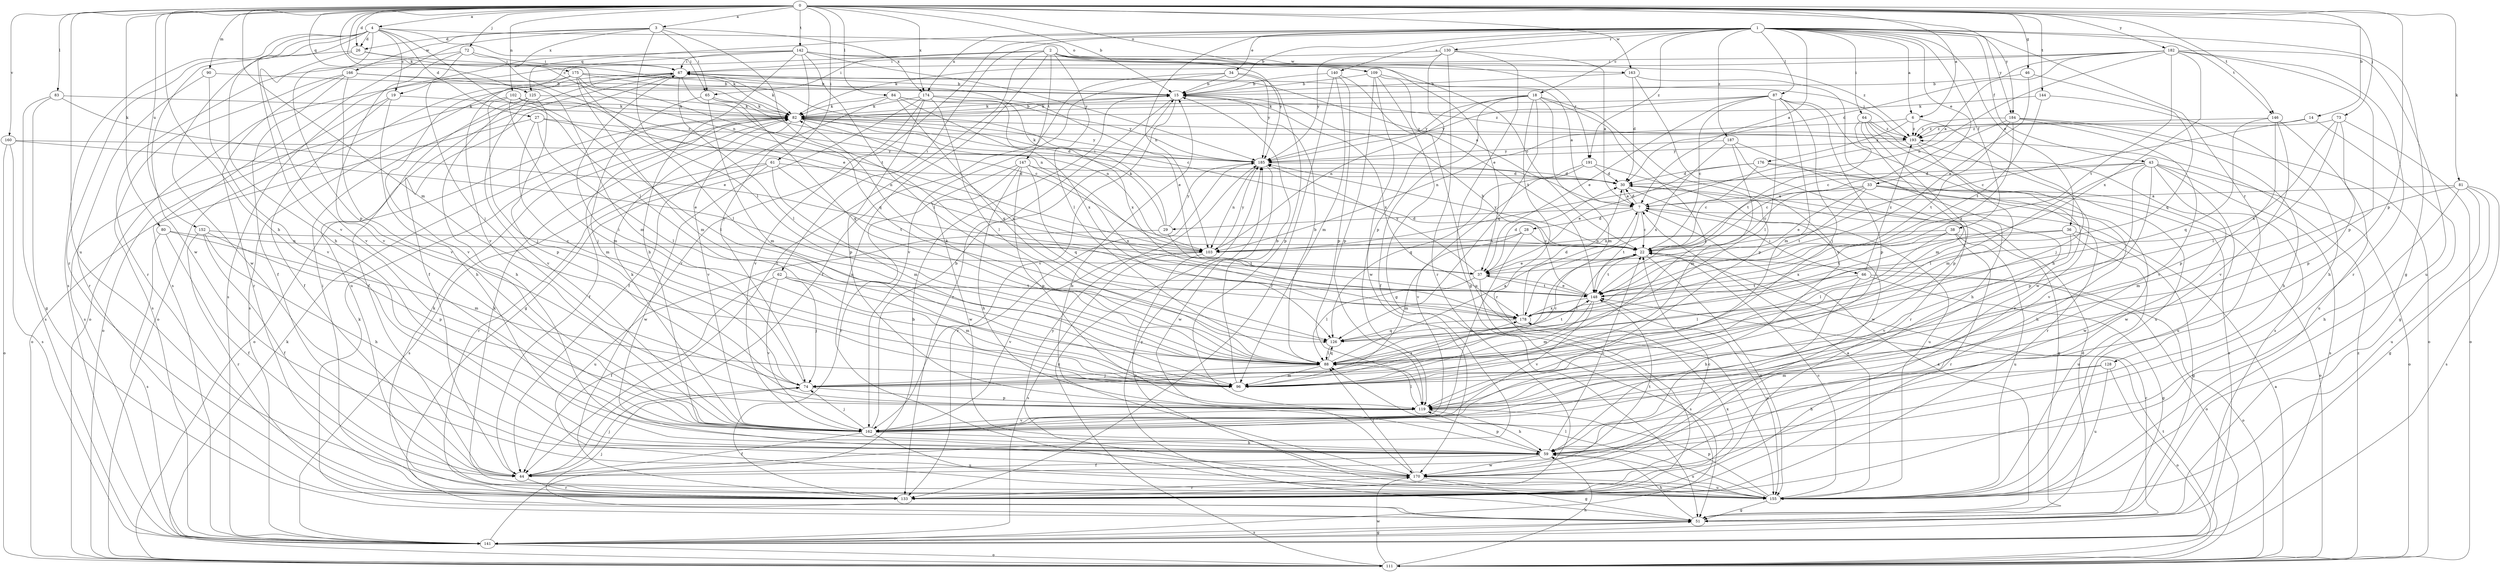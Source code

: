 strict digraph  {
0;
1;
2;
3;
4;
6;
7;
14;
15;
18;
19;
22;
26;
27;
28;
29;
30;
33;
34;
36;
37;
38;
43;
44;
46;
51;
59;
61;
62;
64;
65;
66;
67;
72;
73;
74;
80;
81;
82;
83;
84;
87;
88;
90;
96;
102;
103;
109;
111;
119;
125;
126;
128;
130;
133;
140;
141;
142;
144;
146;
147;
148;
152;
155;
160;
162;
163;
166;
170;
174;
175;
176;
178;
182;
184;
185;
187;
191;
193;
0 -> 3  [label=a];
0 -> 4  [label=a];
0 -> 6  [label=a];
0 -> 14  [label=b];
0 -> 15  [label=b];
0 -> 26  [label=d];
0 -> 46  [label=g];
0 -> 59  [label=h];
0 -> 61  [label=i];
0 -> 72  [label=j];
0 -> 73  [label=j];
0 -> 80  [label=k];
0 -> 81  [label=k];
0 -> 82  [label=k];
0 -> 83  [label=l];
0 -> 84  [label=l];
0 -> 90  [label=m];
0 -> 96  [label=m];
0 -> 102  [label=n];
0 -> 103  [label=n];
0 -> 109  [label=o];
0 -> 119  [label=p];
0 -> 125  [label=q];
0 -> 142  [label=t];
0 -> 144  [label=t];
0 -> 146  [label=t];
0 -> 152  [label=u];
0 -> 155  [label=u];
0 -> 160  [label=v];
0 -> 163  [label=w];
0 -> 174  [label=x];
0 -> 182  [label=y];
0 -> 184  [label=y];
1 -> 6  [label=a];
1 -> 7  [label=a];
1 -> 15  [label=b];
1 -> 18  [label=c];
1 -> 33  [label=e];
1 -> 34  [label=e];
1 -> 36  [label=e];
1 -> 38  [label=f];
1 -> 43  [label=f];
1 -> 51  [label=g];
1 -> 62  [label=i];
1 -> 64  [label=i];
1 -> 87  [label=l];
1 -> 103  [label=n];
1 -> 125  [label=q];
1 -> 128  [label=r];
1 -> 130  [label=r];
1 -> 133  [label=r];
1 -> 140  [label=s];
1 -> 146  [label=t];
1 -> 174  [label=x];
1 -> 184  [label=y];
1 -> 187  [label=z];
1 -> 191  [label=z];
2 -> 19  [label=c];
2 -> 37  [label=e];
2 -> 44  [label=f];
2 -> 65  [label=i];
2 -> 88  [label=l];
2 -> 147  [label=t];
2 -> 155  [label=u];
2 -> 163  [label=w];
2 -> 185  [label=y];
2 -> 191  [label=z];
3 -> 26  [label=d];
3 -> 65  [label=i];
3 -> 88  [label=l];
3 -> 141  [label=s];
3 -> 148  [label=t];
3 -> 166  [label=w];
3 -> 174  [label=x];
3 -> 175  [label=x];
4 -> 19  [label=c];
4 -> 26  [label=d];
4 -> 27  [label=d];
4 -> 59  [label=h];
4 -> 65  [label=i];
4 -> 88  [label=l];
4 -> 109  [label=o];
4 -> 119  [label=p];
4 -> 133  [label=r];
4 -> 141  [label=s];
4 -> 162  [label=v];
4 -> 170  [label=w];
6 -> 74  [label=j];
6 -> 103  [label=n];
6 -> 176  [label=x];
6 -> 193  [label=z];
7 -> 22  [label=c];
7 -> 28  [label=d];
7 -> 29  [label=d];
7 -> 30  [label=d];
7 -> 66  [label=i];
7 -> 148  [label=t];
14 -> 22  [label=c];
14 -> 51  [label=g];
14 -> 193  [label=z];
15 -> 82  [label=k];
15 -> 133  [label=r];
15 -> 162  [label=v];
15 -> 178  [label=x];
18 -> 44  [label=f];
18 -> 74  [label=j];
18 -> 82  [label=k];
18 -> 96  [label=m];
18 -> 103  [label=n];
18 -> 119  [label=p];
18 -> 126  [label=q];
18 -> 133  [label=r];
18 -> 185  [label=y];
19 -> 44  [label=f];
19 -> 59  [label=h];
19 -> 82  [label=k];
19 -> 111  [label=o];
22 -> 37  [label=e];
22 -> 88  [label=l];
22 -> 111  [label=o];
22 -> 148  [label=t];
22 -> 155  [label=u];
22 -> 185  [label=y];
26 -> 67  [label=i];
26 -> 82  [label=k];
26 -> 162  [label=v];
26 -> 170  [label=w];
27 -> 88  [label=l];
27 -> 96  [label=m];
27 -> 103  [label=n];
27 -> 111  [label=o];
27 -> 193  [label=z];
28 -> 22  [label=c];
28 -> 96  [label=m];
28 -> 103  [label=n];
28 -> 162  [label=v];
29 -> 67  [label=i];
29 -> 82  [label=k];
29 -> 148  [label=t];
29 -> 155  [label=u];
29 -> 185  [label=y];
30 -> 7  [label=a];
30 -> 51  [label=g];
30 -> 155  [label=u];
33 -> 7  [label=a];
33 -> 22  [label=c];
33 -> 37  [label=e];
33 -> 59  [label=h];
33 -> 111  [label=o];
33 -> 148  [label=t];
33 -> 170  [label=w];
34 -> 15  [label=b];
34 -> 44  [label=f];
34 -> 119  [label=p];
34 -> 162  [label=v];
34 -> 185  [label=y];
36 -> 51  [label=g];
36 -> 103  [label=n];
36 -> 148  [label=t];
36 -> 155  [label=u];
36 -> 162  [label=v];
37 -> 30  [label=d];
37 -> 88  [label=l];
37 -> 141  [label=s];
37 -> 148  [label=t];
37 -> 185  [label=y];
38 -> 88  [label=l];
38 -> 103  [label=n];
38 -> 133  [label=r];
38 -> 155  [label=u];
38 -> 178  [label=x];
43 -> 22  [label=c];
43 -> 30  [label=d];
43 -> 88  [label=l];
43 -> 111  [label=o];
43 -> 119  [label=p];
43 -> 141  [label=s];
43 -> 155  [label=u];
43 -> 162  [label=v];
43 -> 170  [label=w];
44 -> 22  [label=c];
44 -> 74  [label=j];
44 -> 133  [label=r];
46 -> 15  [label=b];
46 -> 37  [label=e];
46 -> 126  [label=q];
51 -> 7  [label=a];
51 -> 30  [label=d];
51 -> 59  [label=h];
51 -> 74  [label=j];
51 -> 82  [label=k];
51 -> 141  [label=s];
51 -> 185  [label=y];
59 -> 22  [label=c];
59 -> 44  [label=f];
59 -> 119  [label=p];
59 -> 155  [label=u];
59 -> 170  [label=w];
61 -> 30  [label=d];
61 -> 96  [label=m];
61 -> 133  [label=r];
61 -> 141  [label=s];
61 -> 148  [label=t];
61 -> 170  [label=w];
62 -> 44  [label=f];
62 -> 74  [label=j];
62 -> 96  [label=m];
62 -> 148  [label=t];
62 -> 162  [label=v];
64 -> 96  [label=m];
64 -> 119  [label=p];
64 -> 133  [label=r];
64 -> 141  [label=s];
64 -> 148  [label=t];
64 -> 193  [label=z];
65 -> 74  [label=j];
65 -> 82  [label=k];
65 -> 96  [label=m];
65 -> 103  [label=n];
65 -> 126  [label=q];
66 -> 51  [label=g];
66 -> 59  [label=h];
66 -> 88  [label=l];
66 -> 111  [label=o];
66 -> 148  [label=t];
66 -> 193  [label=z];
67 -> 15  [label=b];
67 -> 44  [label=f];
67 -> 82  [label=k];
67 -> 88  [label=l];
67 -> 111  [label=o];
67 -> 126  [label=q];
67 -> 141  [label=s];
67 -> 155  [label=u];
72 -> 37  [label=e];
72 -> 67  [label=i];
72 -> 74  [label=j];
72 -> 133  [label=r];
72 -> 162  [label=v];
73 -> 88  [label=l];
73 -> 111  [label=o];
73 -> 119  [label=p];
73 -> 178  [label=x];
73 -> 193  [label=z];
74 -> 67  [label=i];
74 -> 119  [label=p];
74 -> 178  [label=x];
80 -> 44  [label=f];
80 -> 96  [label=m];
80 -> 103  [label=n];
80 -> 141  [label=s];
81 -> 7  [label=a];
81 -> 51  [label=g];
81 -> 59  [label=h];
81 -> 96  [label=m];
81 -> 141  [label=s];
81 -> 155  [label=u];
82 -> 15  [label=b];
82 -> 30  [label=d];
82 -> 44  [label=f];
82 -> 111  [label=o];
82 -> 162  [label=v];
82 -> 178  [label=x];
82 -> 185  [label=y];
82 -> 193  [label=z];
83 -> 37  [label=e];
83 -> 51  [label=g];
83 -> 82  [label=k];
83 -> 141  [label=s];
84 -> 44  [label=f];
84 -> 82  [label=k];
84 -> 126  [label=q];
84 -> 178  [label=x];
84 -> 185  [label=y];
84 -> 193  [label=z];
87 -> 22  [label=c];
87 -> 37  [label=e];
87 -> 74  [label=j];
87 -> 82  [label=k];
87 -> 88  [label=l];
87 -> 96  [label=m];
87 -> 119  [label=p];
87 -> 170  [label=w];
87 -> 185  [label=y];
88 -> 7  [label=a];
88 -> 15  [label=b];
88 -> 22  [label=c];
88 -> 74  [label=j];
88 -> 82  [label=k];
88 -> 96  [label=m];
88 -> 126  [label=q];
90 -> 15  [label=b];
90 -> 133  [label=r];
90 -> 162  [label=v];
96 -> 15  [label=b];
102 -> 22  [label=c];
102 -> 74  [label=j];
102 -> 82  [label=k];
102 -> 88  [label=l];
102 -> 96  [label=m];
102 -> 141  [label=s];
103 -> 141  [label=s];
103 -> 155  [label=u];
103 -> 162  [label=v];
103 -> 185  [label=y];
109 -> 7  [label=a];
109 -> 15  [label=b];
109 -> 51  [label=g];
109 -> 119  [label=p];
109 -> 155  [label=u];
109 -> 170  [label=w];
111 -> 7  [label=a];
111 -> 59  [label=h];
111 -> 82  [label=k];
111 -> 148  [label=t];
111 -> 170  [label=w];
111 -> 185  [label=y];
111 -> 193  [label=z];
119 -> 59  [label=h];
119 -> 88  [label=l];
119 -> 162  [label=v];
125 -> 44  [label=f];
125 -> 59  [label=h];
125 -> 82  [label=k];
125 -> 119  [label=p];
125 -> 162  [label=v];
126 -> 88  [label=l];
126 -> 148  [label=t];
128 -> 59  [label=h];
128 -> 96  [label=m];
128 -> 111  [label=o];
128 -> 155  [label=u];
130 -> 7  [label=a];
130 -> 51  [label=g];
130 -> 67  [label=i];
130 -> 119  [label=p];
130 -> 133  [label=r];
130 -> 185  [label=y];
133 -> 67  [label=i];
133 -> 82  [label=k];
133 -> 178  [label=x];
140 -> 15  [label=b];
140 -> 96  [label=m];
140 -> 119  [label=p];
140 -> 133  [label=r];
140 -> 148  [label=t];
141 -> 15  [label=b];
141 -> 22  [label=c];
141 -> 51  [label=g];
141 -> 111  [label=o];
142 -> 22  [label=c];
142 -> 59  [label=h];
142 -> 67  [label=i];
142 -> 74  [label=j];
142 -> 88  [label=l];
142 -> 141  [label=s];
142 -> 162  [label=v];
142 -> 185  [label=y];
142 -> 193  [label=z];
144 -> 59  [label=h];
144 -> 82  [label=k];
144 -> 148  [label=t];
146 -> 119  [label=p];
146 -> 126  [label=q];
146 -> 155  [label=u];
146 -> 162  [label=v];
146 -> 193  [label=z];
147 -> 30  [label=d];
147 -> 59  [label=h];
147 -> 119  [label=p];
147 -> 126  [label=q];
147 -> 133  [label=r];
147 -> 170  [label=w];
147 -> 178  [label=x];
148 -> 15  [label=b];
148 -> 37  [label=e];
148 -> 96  [label=m];
148 -> 155  [label=u];
148 -> 162  [label=v];
148 -> 178  [label=x];
152 -> 22  [label=c];
152 -> 44  [label=f];
152 -> 59  [label=h];
152 -> 119  [label=p];
152 -> 133  [label=r];
155 -> 7  [label=a];
155 -> 22  [label=c];
155 -> 51  [label=g];
155 -> 82  [label=k];
155 -> 88  [label=l];
155 -> 119  [label=p];
155 -> 185  [label=y];
160 -> 37  [label=e];
160 -> 111  [label=o];
160 -> 141  [label=s];
160 -> 185  [label=y];
162 -> 15  [label=b];
162 -> 44  [label=f];
162 -> 59  [label=h];
162 -> 74  [label=j];
162 -> 82  [label=k];
162 -> 155  [label=u];
163 -> 15  [label=b];
163 -> 30  [label=d];
163 -> 59  [label=h];
163 -> 162  [label=v];
166 -> 15  [label=b];
166 -> 44  [label=f];
166 -> 96  [label=m];
166 -> 133  [label=r];
166 -> 141  [label=s];
166 -> 162  [label=v];
170 -> 15  [label=b];
170 -> 51  [label=g];
170 -> 88  [label=l];
170 -> 133  [label=r];
170 -> 148  [label=t];
170 -> 155  [label=u];
174 -> 37  [label=e];
174 -> 51  [label=g];
174 -> 82  [label=k];
174 -> 88  [label=l];
174 -> 119  [label=p];
174 -> 162  [label=v];
174 -> 178  [label=x];
175 -> 7  [label=a];
175 -> 15  [label=b];
175 -> 22  [label=c];
175 -> 88  [label=l];
175 -> 96  [label=m];
175 -> 103  [label=n];
175 -> 111  [label=o];
175 -> 162  [label=v];
176 -> 22  [label=c];
176 -> 30  [label=d];
176 -> 37  [label=e];
176 -> 133  [label=r];
176 -> 141  [label=s];
178 -> 30  [label=d];
178 -> 126  [label=q];
182 -> 7  [label=a];
182 -> 30  [label=d];
182 -> 67  [label=i];
182 -> 82  [label=k];
182 -> 103  [label=n];
182 -> 119  [label=p];
182 -> 133  [label=r];
182 -> 148  [label=t];
182 -> 155  [label=u];
182 -> 178  [label=x];
184 -> 22  [label=c];
184 -> 59  [label=h];
184 -> 111  [label=o];
184 -> 148  [label=t];
184 -> 162  [label=v];
184 -> 178  [label=x];
184 -> 193  [label=z];
185 -> 30  [label=d];
185 -> 82  [label=k];
185 -> 103  [label=n];
185 -> 133  [label=r];
185 -> 170  [label=w];
187 -> 59  [label=h];
187 -> 96  [label=m];
187 -> 133  [label=r];
187 -> 178  [label=x];
187 -> 185  [label=y];
191 -> 30  [label=d];
191 -> 126  [label=q];
191 -> 162  [label=v];
191 -> 170  [label=w];
193 -> 67  [label=i];
193 -> 96  [label=m];
193 -> 155  [label=u];
193 -> 185  [label=y];
}
